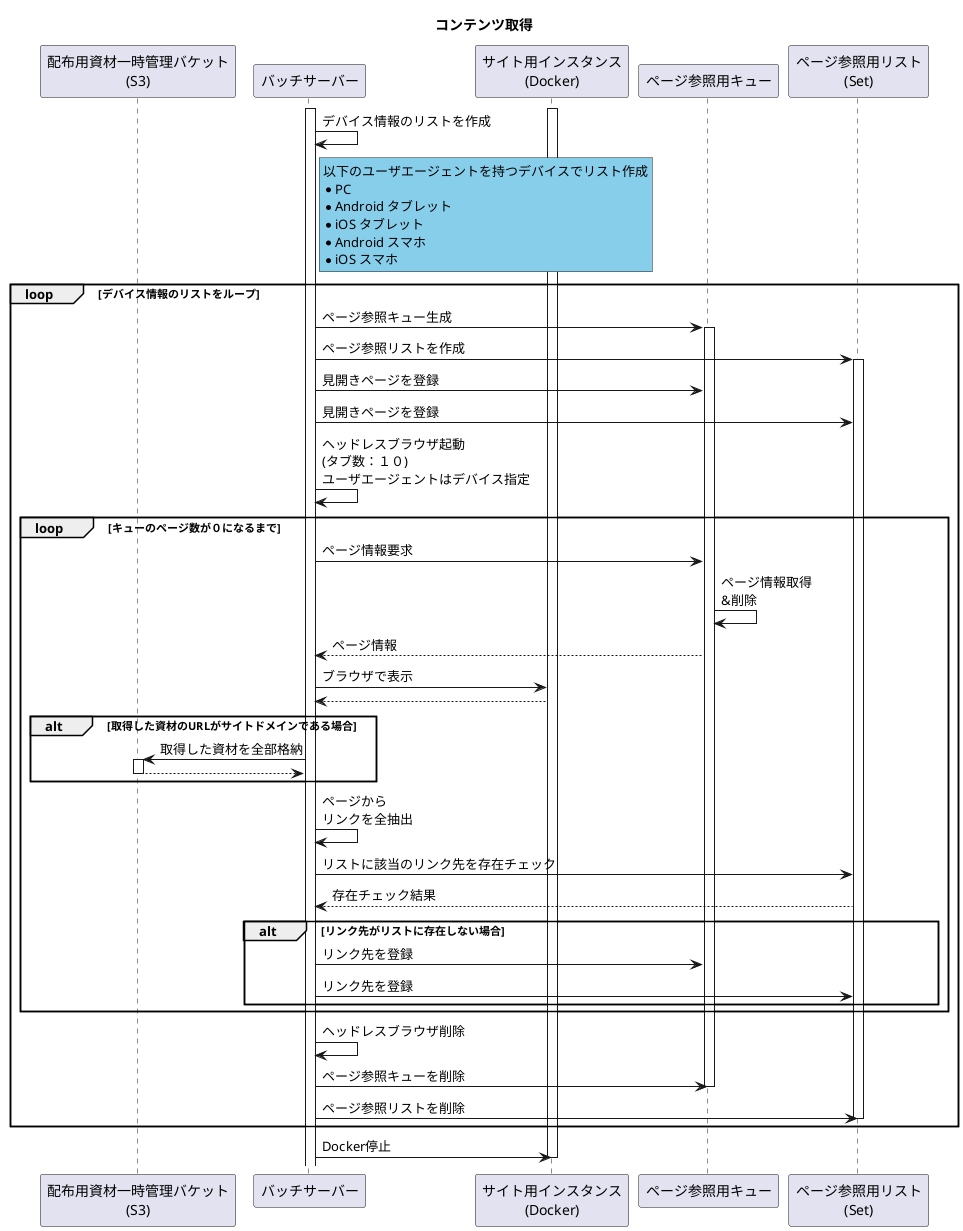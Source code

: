 @startuml コンテンツ取得
title コンテンツ取得


' アクター定義
participant "配布用資材一時管理バケット\n(S3)" as tmp
participant "バッチサーバー" as batch
participant "サイト用インスタンス\n(Docker)" as docker
participant "ページ参照用キュー" as  queue
participant "ページ参照用リスト\n(Set)" as  set

' 資材の取得
activate batch
activate docker
batch -> batch : デバイス情報のリストを作成
rnote right of batch #SkyBlue
    以下のユーザエージェントを持つデバイスでリスト作成
    * PC
    * Android タブレット
    * iOS タブレット
    * Android スマホ
    * iOS スマホ
end note
loop デバイス情報のリストをループ
    batch -> queue  ++ : ページ参照キュー生成
    batch -> set ++ : ページ参照リストを作成
    batch -> queue : 見開きページを登録
    batch -> set : 見開きページを登録
    batch -> batch : ヘッドレスブラウザ起動\n(タブ数：１０)\nユーザエージェントはデバイス指定
    loop キューのページ数が０になるまで
        batch -> queue : ページ情報要求
        queue -> queue : ページ情報取得\n&削除
        batch <-- queue : ページ情報
        batch -> docker : ブラウザで表示
        batch <-- docker
        alt  取得した資材のURLがサイトドメインである場合
            batch -> tmp ++ : 取得した資材を全部格納
            batch <-- tmp --
        end
        batch -> batch : ページから\nリンクを全抽出
        batch -> set : リストに該当のリンク先を存在チェック
        batch <-- set : 存在チェック結果
        alt リンク先がリストに存在しない場合
            batch -> queue : リンク先を登録
            batch -> set : リンク先を登録
        end 
    end
    batch -> batch : ヘッドレスブラウザ削除
    batch -> queue  : ページ参照キューを削除
    deactivate queue
    batch -> set  : ページ参照リストを削除
    deactivate set
end
batch -> docker : Docker停止
deactivate docker

@enduml